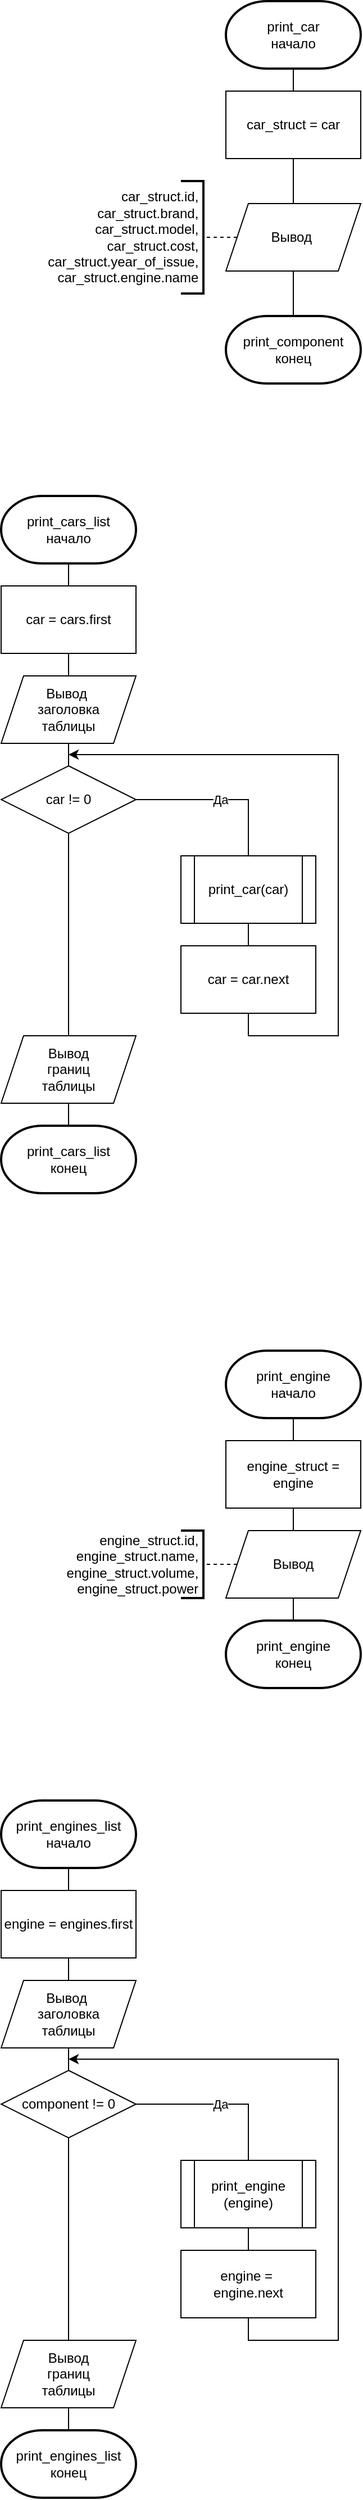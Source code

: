 <mxfile version="21.3.7" type="device">
  <diagram name="Страница 1" id="dyWeSN-GJxNEEpEYrFs4">
    <mxGraphModel dx="2033" dy="1157" grid="0" gridSize="10" guides="1" tooltips="1" connect="1" arrows="1" fold="1" page="1" pageScale="1" pageWidth="827" pageHeight="1169" math="0" shadow="0">
      <root>
        <mxCell id="0" />
        <mxCell id="1" parent="0" />
        <mxCell id="t3qKeMUy32GtFT49nubf-1" value="print_car&lt;br&gt;начало" style="strokeWidth=2;html=1;shape=mxgraph.flowchart.terminator;whiteSpace=wrap;" parent="1" vertex="1">
          <mxGeometry x="280" y="40" width="120" height="60" as="geometry" />
        </mxCell>
        <mxCell id="t3qKeMUy32GtFT49nubf-2" value="" style="endArrow=none;html=1;rounded=0;edgeStyle=orthogonalEdgeStyle;entryX=0.5;entryY=1;entryDx=0;entryDy=0;entryPerimeter=0;exitX=0.5;exitY=0;exitDx=0;exitDy=0;" parent="1" source="t3qKeMUy32GtFT49nubf-3" target="t3qKeMUy32GtFT49nubf-1" edge="1">
          <mxGeometry width="50" height="50" relative="1" as="geometry">
            <mxPoint x="340" y="120" as="sourcePoint" />
            <mxPoint x="320" y="180" as="targetPoint" />
          </mxGeometry>
        </mxCell>
        <mxCell id="t3qKeMUy32GtFT49nubf-3" value="car_struct = car" style="rounded=0;whiteSpace=wrap;html=1;" parent="1" vertex="1">
          <mxGeometry x="280" y="120" width="120" height="60" as="geometry" />
        </mxCell>
        <mxCell id="t3qKeMUy32GtFT49nubf-4" value="" style="endArrow=none;html=1;rounded=0;edgeStyle=orthogonalEdgeStyle;entryX=0.5;entryY=1;entryDx=0;entryDy=0;exitX=0.5;exitY=0;exitDx=0;exitDy=0;" parent="1" source="t3qKeMUy32GtFT49nubf-5" target="t3qKeMUy32GtFT49nubf-3" edge="1">
          <mxGeometry width="50" height="50" relative="1" as="geometry">
            <mxPoint x="340" y="200" as="sourcePoint" />
            <mxPoint x="320" y="190" as="targetPoint" />
            <Array as="points">
              <mxPoint x="340" y="200" />
              <mxPoint x="340" y="200" />
            </Array>
          </mxGeometry>
        </mxCell>
        <mxCell id="t3qKeMUy32GtFT49nubf-5" value="Вывод&amp;nbsp;" style="shape=parallelogram;perimeter=parallelogramPerimeter;whiteSpace=wrap;html=1;fixedSize=1;" parent="1" vertex="1">
          <mxGeometry x="280" y="220" width="120" height="60" as="geometry" />
        </mxCell>
        <mxCell id="t3qKeMUy32GtFT49nubf-7" value="car_struct.id,&amp;nbsp;&lt;br&gt;car_struct.brand,&amp;nbsp;&lt;br&gt;car_struct.model,&amp;nbsp;&lt;br&gt;car_struct.cost,&amp;nbsp;&lt;br&gt;car_struct.year_of_issue,&amp;nbsp;&lt;br&gt;car_struct.engine.name&amp;nbsp;" style="strokeWidth=2;html=1;shape=mxgraph.flowchart.annotation_1;align=right;pointerEvents=1;rotation=0;direction=west;" parent="1" vertex="1">
          <mxGeometry x="240" y="200" width="20" height="100" as="geometry" />
        </mxCell>
        <mxCell id="t3qKeMUy32GtFT49nubf-8" value="" style="endArrow=none;dashed=1;html=1;rounded=0;entryX=0;entryY=0.5;entryDx=0;entryDy=0;entryPerimeter=0;edgeStyle=orthogonalEdgeStyle;exitX=0;exitY=0.5;exitDx=0;exitDy=0;" parent="1" source="t3qKeMUy32GtFT49nubf-5" target="t3qKeMUy32GtFT49nubf-7" edge="1">
          <mxGeometry width="50" height="50" relative="1" as="geometry">
            <mxPoint x="280" y="220" as="sourcePoint" />
            <mxPoint x="260" y="320" as="targetPoint" />
          </mxGeometry>
        </mxCell>
        <mxCell id="t3qKeMUy32GtFT49nubf-9" value="print_component&lt;br&gt;конец" style="strokeWidth=2;html=1;shape=mxgraph.flowchart.terminator;whiteSpace=wrap;" parent="1" vertex="1">
          <mxGeometry x="280" y="320" width="120" height="60" as="geometry" />
        </mxCell>
        <mxCell id="t3qKeMUy32GtFT49nubf-21" value="" style="endArrow=none;html=1;rounded=0;edgeStyle=orthogonalEdgeStyle;entryX=0.5;entryY=1;entryDx=0;entryDy=0;exitX=0.5;exitY=0;exitDx=0;exitDy=0;exitPerimeter=0;" parent="1" source="t3qKeMUy32GtFT49nubf-9" target="t3qKeMUy32GtFT49nubf-5" edge="1">
          <mxGeometry width="50" height="50" relative="1" as="geometry">
            <mxPoint x="420" y="320" as="sourcePoint" />
            <mxPoint x="470" y="270" as="targetPoint" />
          </mxGeometry>
        </mxCell>
        <mxCell id="t3qKeMUy32GtFT49nubf-30" value="print_cars_list&lt;br&gt;начало" style="strokeWidth=2;html=1;shape=mxgraph.flowchart.terminator;whiteSpace=wrap;" parent="1" vertex="1">
          <mxGeometry x="80" y="480" width="120" height="60" as="geometry" />
        </mxCell>
        <mxCell id="t3qKeMUy32GtFT49nubf-31" value="" style="endArrow=none;html=1;rounded=0;edgeStyle=orthogonalEdgeStyle;entryX=0.5;entryY=1;entryDx=0;entryDy=0;entryPerimeter=0;exitX=0.5;exitY=0;exitDx=0;exitDy=0;" parent="1" source="t3qKeMUy32GtFT49nubf-32" target="t3qKeMUy32GtFT49nubf-30" edge="1">
          <mxGeometry width="50" height="50" relative="1" as="geometry">
            <mxPoint x="140" y="560" as="sourcePoint" />
            <mxPoint x="120" y="620" as="targetPoint" />
            <Array as="points" />
          </mxGeometry>
        </mxCell>
        <mxCell id="t3qKeMUy32GtFT49nubf-32" value="car =&amp;nbsp;cars.first" style="rounded=0;whiteSpace=wrap;html=1;" parent="1" vertex="1">
          <mxGeometry x="80" y="560" width="120" height="60" as="geometry" />
        </mxCell>
        <mxCell id="t3qKeMUy32GtFT49nubf-39" value="" style="endArrow=none;html=1;rounded=0;entryX=0.5;entryY=1;entryDx=0;entryDy=0;exitX=0.5;exitY=0;exitDx=0;exitDy=0;" parent="1" source="t3qKeMUy32GtFT49nubf-40" target="t3qKeMUy32GtFT49nubf-134" edge="1">
          <mxGeometry width="50" height="50" relative="1" as="geometry">
            <mxPoint x="140" y="720" as="sourcePoint" />
            <mxPoint x="140" y="700" as="targetPoint" />
          </mxGeometry>
        </mxCell>
        <mxCell id="t3qKeMUy32GtFT49nubf-40" value="car != 0" style="rhombus;whiteSpace=wrap;html=1;" parent="1" vertex="1">
          <mxGeometry x="80" y="720" width="120" height="60" as="geometry" />
        </mxCell>
        <mxCell id="t3qKeMUy32GtFT49nubf-41" value="" style="endArrow=none;html=1;rounded=0;edgeStyle=orthogonalEdgeStyle;entryX=0.5;entryY=1;entryDx=0;entryDy=0;exitX=0.5;exitY=0;exitDx=0;exitDy=0;" parent="1" source="t3qKeMUy32GtFT49nubf-137" target="t3qKeMUy32GtFT49nubf-40" edge="1">
          <mxGeometry width="50" height="50" relative="1" as="geometry">
            <mxPoint x="140" y="960" as="sourcePoint" />
            <mxPoint x="120" y="820" as="targetPoint" />
          </mxGeometry>
        </mxCell>
        <mxCell id="t3qKeMUy32GtFT49nubf-42" value="Да" style="endArrow=none;html=1;rounded=0;entryX=1;entryY=0.5;entryDx=0;entryDy=0;edgeStyle=orthogonalEdgeStyle;exitX=0.5;exitY=0;exitDx=0;exitDy=0;" parent="1" source="t3qKeMUy32GtFT49nubf-44" target="t3qKeMUy32GtFT49nubf-40" edge="1">
          <mxGeometry width="50" height="50" relative="1" as="geometry">
            <mxPoint x="300" y="800" as="sourcePoint" />
            <mxPoint x="250" y="790" as="targetPoint" />
            <Array as="points">
              <mxPoint x="300" y="750" />
            </Array>
          </mxGeometry>
        </mxCell>
        <mxCell id="t3qKeMUy32GtFT49nubf-43" value="" style="endArrow=classic;html=1;rounded=0;edgeStyle=orthogonalEdgeStyle;exitX=0.5;exitY=1;exitDx=0;exitDy=0;" parent="1" source="t3qKeMUy32GtFT49nubf-46" edge="1">
          <mxGeometry width="50" height="50" relative="1" as="geometry">
            <mxPoint x="240" y="710" as="sourcePoint" />
            <mxPoint x="140" y="710" as="targetPoint" />
            <Array as="points">
              <mxPoint x="300" y="960" />
              <mxPoint x="380" y="960" />
              <mxPoint x="380" y="710" />
            </Array>
          </mxGeometry>
        </mxCell>
        <mxCell id="t3qKeMUy32GtFT49nubf-44" value="print_car(car)" style="shape=process;whiteSpace=wrap;html=1;backgroundOutline=1;" parent="1" vertex="1">
          <mxGeometry x="240" y="800" width="120" height="60" as="geometry" />
        </mxCell>
        <mxCell id="t3qKeMUy32GtFT49nubf-45" value="" style="endArrow=none;html=1;rounded=0;entryX=0.5;entryY=1;entryDx=0;entryDy=0;exitX=0.5;exitY=0;exitDx=0;exitDy=0;" parent="1" source="t3qKeMUy32GtFT49nubf-46" target="t3qKeMUy32GtFT49nubf-44" edge="1">
          <mxGeometry width="50" height="50" relative="1" as="geometry">
            <mxPoint x="300" y="880" as="sourcePoint" />
            <mxPoint x="310" y="930" as="targetPoint" />
          </mxGeometry>
        </mxCell>
        <mxCell id="t3qKeMUy32GtFT49nubf-46" value="car =&amp;nbsp;car.next" style="rounded=0;whiteSpace=wrap;html=1;" parent="1" vertex="1">
          <mxGeometry x="240" y="880" width="120" height="60" as="geometry" />
        </mxCell>
        <mxCell id="t3qKeMUy32GtFT49nubf-49" value="" style="endArrow=none;html=1;rounded=0;entryX=0.5;entryY=1;entryDx=0;entryDy=0;exitX=0.5;exitY=0;exitDx=0;exitDy=0;exitPerimeter=0;" parent="1" source="t3qKeMUy32GtFT49nubf-50" target="t3qKeMUy32GtFT49nubf-137" edge="1">
          <mxGeometry width="50" height="50" relative="1" as="geometry">
            <mxPoint x="140" y="1040" as="sourcePoint" />
            <mxPoint x="140" y="1020.0" as="targetPoint" />
            <Array as="points" />
          </mxGeometry>
        </mxCell>
        <mxCell id="t3qKeMUy32GtFT49nubf-50" value="print_cars_list&lt;br&gt;конец" style="strokeWidth=2;html=1;shape=mxgraph.flowchart.terminator;whiteSpace=wrap;" parent="1" vertex="1">
          <mxGeometry x="80" y="1040" width="120" height="60" as="geometry" />
        </mxCell>
        <mxCell id="t3qKeMUy32GtFT49nubf-134" value="Вывод&amp;nbsp;&lt;br&gt;заголовка&lt;br&gt;таблицы" style="shape=parallelogram;perimeter=parallelogramPerimeter;whiteSpace=wrap;html=1;fixedSize=1;" parent="1" vertex="1">
          <mxGeometry x="80" y="640" width="120" height="60" as="geometry" />
        </mxCell>
        <mxCell id="t3qKeMUy32GtFT49nubf-135" value="" style="endArrow=none;html=1;rounded=0;edgeStyle=orthogonalEdgeStyle;entryX=0.5;entryY=1;entryDx=0;entryDy=0;exitX=0.5;exitY=0;exitDx=0;exitDy=0;" parent="1" source="t3qKeMUy32GtFT49nubf-134" target="t3qKeMUy32GtFT49nubf-32" edge="1">
          <mxGeometry width="50" height="50" relative="1" as="geometry">
            <mxPoint x="140" y="720" as="sourcePoint" />
            <mxPoint x="130" y="750" as="targetPoint" />
            <Array as="points" />
          </mxGeometry>
        </mxCell>
        <mxCell id="t3qKeMUy32GtFT49nubf-137" value="Вывод&lt;br&gt;границ&lt;br&gt;таблицы" style="shape=parallelogram;perimeter=parallelogramPerimeter;whiteSpace=wrap;html=1;fixedSize=1;" parent="1" vertex="1">
          <mxGeometry x="80" y="960" width="120" height="60" as="geometry" />
        </mxCell>
        <mxCell id="t3qKeMUy32GtFT49nubf-139" value="print_engine&lt;br&gt;начало" style="strokeWidth=2;html=1;shape=mxgraph.flowchart.terminator;whiteSpace=wrap;" parent="1" vertex="1">
          <mxGeometry x="280" y="1240" width="120" height="60" as="geometry" />
        </mxCell>
        <mxCell id="t3qKeMUy32GtFT49nubf-140" value="" style="endArrow=none;html=1;rounded=0;edgeStyle=orthogonalEdgeStyle;entryX=0.5;entryY=1;entryDx=0;entryDy=0;entryPerimeter=0;exitX=0.5;exitY=0;exitDx=0;exitDy=0;" parent="1" source="t3qKeMUy32GtFT49nubf-141" target="t3qKeMUy32GtFT49nubf-139" edge="1">
          <mxGeometry width="50" height="50" relative="1" as="geometry">
            <mxPoint x="340" y="1320" as="sourcePoint" />
            <mxPoint x="320" y="1380" as="targetPoint" />
          </mxGeometry>
        </mxCell>
        <mxCell id="t3qKeMUy32GtFT49nubf-141" value="engine_struct = engine" style="rounded=0;whiteSpace=wrap;html=1;" parent="1" vertex="1">
          <mxGeometry x="280" y="1320" width="120" height="60" as="geometry" />
        </mxCell>
        <mxCell id="t3qKeMUy32GtFT49nubf-142" value="" style="endArrow=none;html=1;rounded=0;edgeStyle=orthogonalEdgeStyle;entryX=0.5;entryY=1;entryDx=0;entryDy=0;exitX=0.5;exitY=0;exitDx=0;exitDy=0;" parent="1" source="t3qKeMUy32GtFT49nubf-143" target="t3qKeMUy32GtFT49nubf-141" edge="1">
          <mxGeometry width="50" height="50" relative="1" as="geometry">
            <mxPoint x="340" y="1400" as="sourcePoint" />
            <mxPoint x="320" y="1390" as="targetPoint" />
            <Array as="points">
              <mxPoint x="340" y="1400" />
              <mxPoint x="340" y="1400" />
            </Array>
          </mxGeometry>
        </mxCell>
        <mxCell id="t3qKeMUy32GtFT49nubf-143" value="Вывод" style="shape=parallelogram;perimeter=parallelogramPerimeter;whiteSpace=wrap;html=1;fixedSize=1;" parent="1" vertex="1">
          <mxGeometry x="280" y="1400" width="120" height="60" as="geometry" />
        </mxCell>
        <mxCell id="t3qKeMUy32GtFT49nubf-144" value="engine_struct.id,&amp;nbsp;&lt;br&gt;engine_struct.name,&amp;nbsp;&lt;br&gt;engine_struct.volume,&amp;nbsp;&lt;br&gt;engine_struct.power&amp;nbsp;" style="strokeWidth=2;html=1;shape=mxgraph.flowchart.annotation_1;align=right;pointerEvents=1;rotation=0;direction=west;" parent="1" vertex="1">
          <mxGeometry x="240" y="1400" width="20" height="60" as="geometry" />
        </mxCell>
        <mxCell id="t3qKeMUy32GtFT49nubf-145" value="" style="endArrow=none;dashed=1;html=1;rounded=0;entryX=0;entryY=0.5;entryDx=0;entryDy=0;entryPerimeter=0;edgeStyle=orthogonalEdgeStyle;exitX=0;exitY=0.5;exitDx=0;exitDy=0;" parent="1" source="t3qKeMUy32GtFT49nubf-143" target="t3qKeMUy32GtFT49nubf-144" edge="1">
          <mxGeometry width="50" height="50" relative="1" as="geometry">
            <mxPoint x="280" y="1420" as="sourcePoint" />
            <mxPoint x="260" y="1520" as="targetPoint" />
          </mxGeometry>
        </mxCell>
        <mxCell id="t3qKeMUy32GtFT49nubf-146" value="print_engine&lt;br style=&quot;border-color: var(--border-color);&quot;&gt;конец" style="strokeWidth=2;html=1;shape=mxgraph.flowchart.terminator;whiteSpace=wrap;" parent="1" vertex="1">
          <mxGeometry x="280" y="1480" width="120" height="60" as="geometry" />
        </mxCell>
        <mxCell id="t3qKeMUy32GtFT49nubf-147" value="" style="endArrow=none;html=1;rounded=0;edgeStyle=orthogonalEdgeStyle;entryX=0.5;entryY=1;entryDx=0;entryDy=0;exitX=0.5;exitY=0;exitDx=0;exitDy=0;exitPerimeter=0;" parent="1" source="t3qKeMUy32GtFT49nubf-146" target="t3qKeMUy32GtFT49nubf-143" edge="1">
          <mxGeometry width="50" height="50" relative="1" as="geometry">
            <mxPoint x="420" y="1520" as="sourcePoint" />
            <mxPoint x="470" y="1470" as="targetPoint" />
          </mxGeometry>
        </mxCell>
        <mxCell id="t3qKeMUy32GtFT49nubf-148" value="print_engines_list&lt;br style=&quot;border-color: var(--border-color);&quot;&gt;начало" style="strokeWidth=2;html=1;shape=mxgraph.flowchart.terminator;whiteSpace=wrap;" parent="1" vertex="1">
          <mxGeometry x="80" y="1640" width="120" height="60" as="geometry" />
        </mxCell>
        <mxCell id="t3qKeMUy32GtFT49nubf-149" value="" style="endArrow=none;html=1;rounded=0;edgeStyle=orthogonalEdgeStyle;entryX=0.5;entryY=1;entryDx=0;entryDy=0;entryPerimeter=0;exitX=0.5;exitY=0;exitDx=0;exitDy=0;" parent="1" source="t3qKeMUy32GtFT49nubf-150" target="t3qKeMUy32GtFT49nubf-148" edge="1">
          <mxGeometry width="50" height="50" relative="1" as="geometry">
            <mxPoint x="140" y="1720" as="sourcePoint" />
            <mxPoint x="120" y="1780" as="targetPoint" />
            <Array as="points" />
          </mxGeometry>
        </mxCell>
        <mxCell id="t3qKeMUy32GtFT49nubf-150" value="engine =&amp;nbsp;engines.first" style="rounded=0;whiteSpace=wrap;html=1;" parent="1" vertex="1">
          <mxGeometry x="80" y="1720" width="120" height="60" as="geometry" />
        </mxCell>
        <mxCell id="t3qKeMUy32GtFT49nubf-151" value="" style="endArrow=none;html=1;rounded=0;entryX=0.5;entryY=1;entryDx=0;entryDy=0;exitX=0.5;exitY=0;exitDx=0;exitDy=0;" parent="1" source="t3qKeMUy32GtFT49nubf-152" target="t3qKeMUy32GtFT49nubf-161" edge="1">
          <mxGeometry width="50" height="50" relative="1" as="geometry">
            <mxPoint x="140" y="1880" as="sourcePoint" />
            <mxPoint x="140" y="1860" as="targetPoint" />
          </mxGeometry>
        </mxCell>
        <mxCell id="t3qKeMUy32GtFT49nubf-152" value="component != 0" style="rhombus;whiteSpace=wrap;html=1;" parent="1" vertex="1">
          <mxGeometry x="80" y="1880" width="120" height="60" as="geometry" />
        </mxCell>
        <mxCell id="t3qKeMUy32GtFT49nubf-153" value="" style="endArrow=none;html=1;rounded=0;edgeStyle=orthogonalEdgeStyle;entryX=0.5;entryY=1;entryDx=0;entryDy=0;exitX=0.5;exitY=0;exitDx=0;exitDy=0;" parent="1" source="t3qKeMUy32GtFT49nubf-163" target="t3qKeMUy32GtFT49nubf-152" edge="1">
          <mxGeometry width="50" height="50" relative="1" as="geometry">
            <mxPoint x="140" y="2120" as="sourcePoint" />
            <mxPoint x="120" y="1980" as="targetPoint" />
          </mxGeometry>
        </mxCell>
        <mxCell id="t3qKeMUy32GtFT49nubf-154" value="Да" style="endArrow=none;html=1;rounded=0;entryX=1;entryY=0.5;entryDx=0;entryDy=0;edgeStyle=orthogonalEdgeStyle;exitX=0.5;exitY=0;exitDx=0;exitDy=0;" parent="1" source="t3qKeMUy32GtFT49nubf-156" target="t3qKeMUy32GtFT49nubf-152" edge="1">
          <mxGeometry width="50" height="50" relative="1" as="geometry">
            <mxPoint x="300" y="1960" as="sourcePoint" />
            <mxPoint x="250" y="1950" as="targetPoint" />
            <Array as="points">
              <mxPoint x="300" y="1910" />
            </Array>
          </mxGeometry>
        </mxCell>
        <mxCell id="t3qKeMUy32GtFT49nubf-155" value="" style="endArrow=classic;html=1;rounded=0;edgeStyle=orthogonalEdgeStyle;exitX=0.5;exitY=1;exitDx=0;exitDy=0;" parent="1" source="t3qKeMUy32GtFT49nubf-158" edge="1">
          <mxGeometry width="50" height="50" relative="1" as="geometry">
            <mxPoint x="240" y="1870" as="sourcePoint" />
            <mxPoint x="140" y="1870" as="targetPoint" />
            <Array as="points">
              <mxPoint x="300" y="2120" />
              <mxPoint x="380" y="2120" />
              <mxPoint x="380" y="1870" />
            </Array>
          </mxGeometry>
        </mxCell>
        <mxCell id="t3qKeMUy32GtFT49nubf-156" value="print_engine&lt;br&gt;(engine)" style="shape=process;whiteSpace=wrap;html=1;backgroundOutline=1;" parent="1" vertex="1">
          <mxGeometry x="240" y="1960" width="120" height="60" as="geometry" />
        </mxCell>
        <mxCell id="t3qKeMUy32GtFT49nubf-157" value="" style="endArrow=none;html=1;rounded=0;entryX=0.5;entryY=1;entryDx=0;entryDy=0;exitX=0.5;exitY=0;exitDx=0;exitDy=0;" parent="1" source="t3qKeMUy32GtFT49nubf-158" target="t3qKeMUy32GtFT49nubf-156" edge="1">
          <mxGeometry width="50" height="50" relative="1" as="geometry">
            <mxPoint x="300" y="2040" as="sourcePoint" />
            <mxPoint x="310" y="2090" as="targetPoint" />
          </mxGeometry>
        </mxCell>
        <mxCell id="t3qKeMUy32GtFT49nubf-158" value="engine =&amp;nbsp;&lt;br&gt;engine.next" style="rounded=0;whiteSpace=wrap;html=1;" parent="1" vertex="1">
          <mxGeometry x="240" y="2040" width="120" height="60" as="geometry" />
        </mxCell>
        <mxCell id="t3qKeMUy32GtFT49nubf-159" value="" style="endArrow=none;html=1;rounded=0;entryX=0.5;entryY=1;entryDx=0;entryDy=0;exitX=0.5;exitY=0;exitDx=0;exitDy=0;exitPerimeter=0;" parent="1" source="t3qKeMUy32GtFT49nubf-160" target="t3qKeMUy32GtFT49nubf-163" edge="1">
          <mxGeometry width="50" height="50" relative="1" as="geometry">
            <mxPoint x="140" y="2200" as="sourcePoint" />
            <mxPoint x="140" y="2180" as="targetPoint" />
            <Array as="points" />
          </mxGeometry>
        </mxCell>
        <mxCell id="t3qKeMUy32GtFT49nubf-160" value="print_engines_list&lt;br style=&quot;border-color: var(--border-color);&quot;&gt;конец" style="strokeWidth=2;html=1;shape=mxgraph.flowchart.terminator;whiteSpace=wrap;" parent="1" vertex="1">
          <mxGeometry x="80" y="2200" width="120" height="60" as="geometry" />
        </mxCell>
        <mxCell id="t3qKeMUy32GtFT49nubf-161" value="Вывод&amp;nbsp;&lt;br&gt;заголовка&lt;br&gt;таблицы" style="shape=parallelogram;perimeter=parallelogramPerimeter;whiteSpace=wrap;html=1;fixedSize=1;" parent="1" vertex="1">
          <mxGeometry x="80" y="1800" width="120" height="60" as="geometry" />
        </mxCell>
        <mxCell id="t3qKeMUy32GtFT49nubf-162" value="" style="endArrow=none;html=1;rounded=0;edgeStyle=orthogonalEdgeStyle;entryX=0.5;entryY=1;entryDx=0;entryDy=0;exitX=0.5;exitY=0;exitDx=0;exitDy=0;" parent="1" source="t3qKeMUy32GtFT49nubf-161" target="t3qKeMUy32GtFT49nubf-150" edge="1">
          <mxGeometry width="50" height="50" relative="1" as="geometry">
            <mxPoint x="140" y="1880" as="sourcePoint" />
            <mxPoint x="130" y="1910" as="targetPoint" />
            <Array as="points" />
          </mxGeometry>
        </mxCell>
        <mxCell id="t3qKeMUy32GtFT49nubf-163" value="Вывод&lt;br&gt;границ&lt;br&gt;таблицы" style="shape=parallelogram;perimeter=parallelogramPerimeter;whiteSpace=wrap;html=1;fixedSize=1;" parent="1" vertex="1">
          <mxGeometry x="80" y="2120" width="120" height="60" as="geometry" />
        </mxCell>
      </root>
    </mxGraphModel>
  </diagram>
</mxfile>
